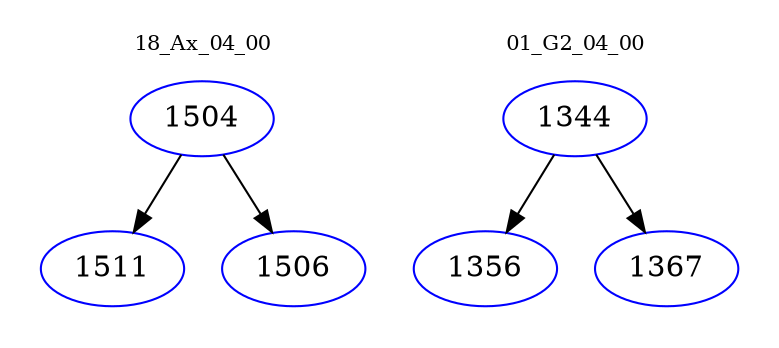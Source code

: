 digraph{
subgraph cluster_0 {
color = white
label = "18_Ax_04_00";
fontsize=10;
T0_1504 [label="1504", color="blue"]
T0_1504 -> T0_1511 [color="black"]
T0_1511 [label="1511", color="blue"]
T0_1504 -> T0_1506 [color="black"]
T0_1506 [label="1506", color="blue"]
}
subgraph cluster_1 {
color = white
label = "01_G2_04_00";
fontsize=10;
T1_1344 [label="1344", color="blue"]
T1_1344 -> T1_1356 [color="black"]
T1_1356 [label="1356", color="blue"]
T1_1344 -> T1_1367 [color="black"]
T1_1367 [label="1367", color="blue"]
}
}
